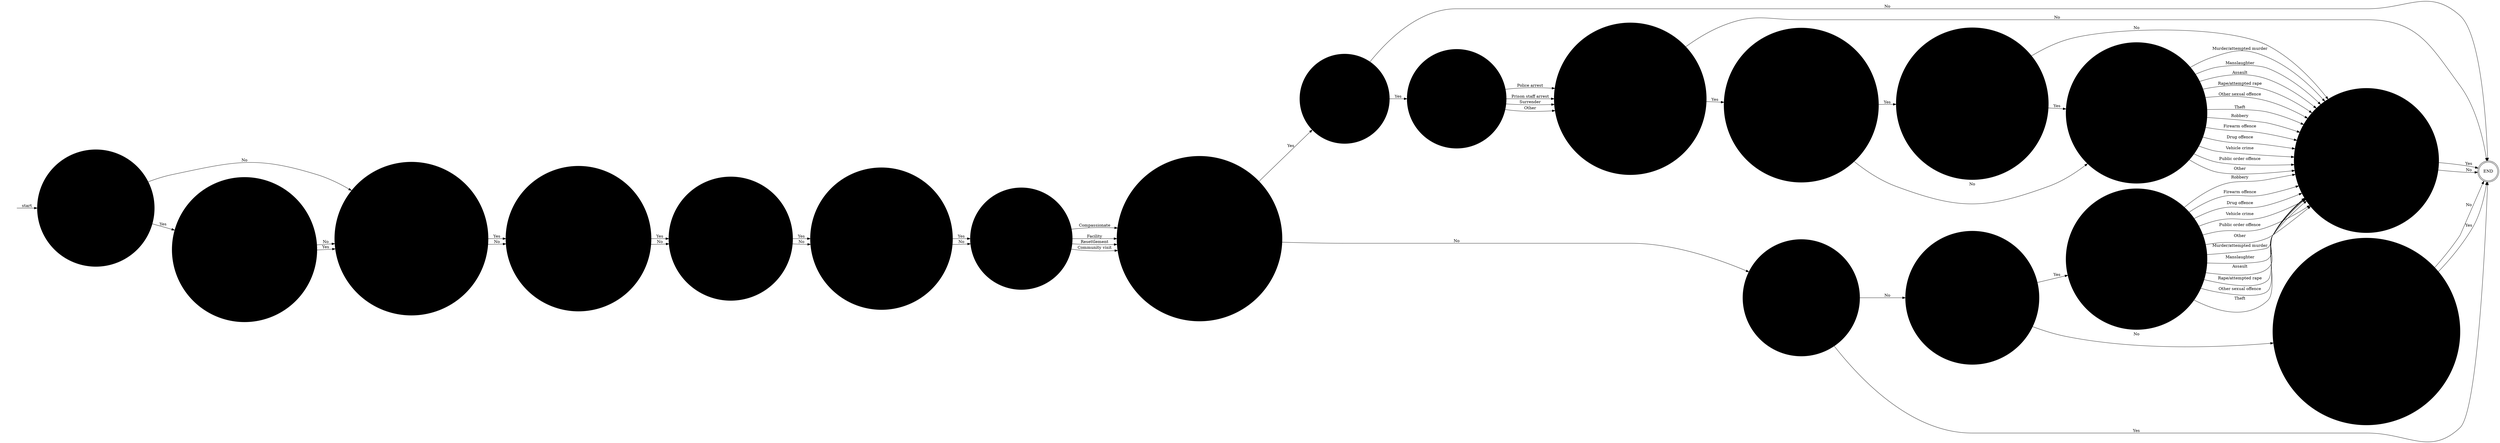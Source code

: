 digraph OLD_TEMPORARY_RELEASE_FAILURE {  rankdir=LR;
  node [shape = circle];
  START_NODE [label="", shape=none];
  START_NODE -> 44885 [label = "start"];
  END_NODE [label="END", shape="doublecircle"];
  44259 [label = "Has the prisoner been charged with a further offence?", style="filled", color="#DDD"];
  44259 -> 44772 [label = "Yes"];
  44259 -> END_NODE [label = "No"];
  44266 [label = "Has the prisoner been charged with a further offence?", style="filled", color="#DDD"];
  44266 -> 44694 [label = "Yes"];
  44266 -> 44602 [label = "No"];
  44345 [label = "Is the incident the subject of a police investigation?", style="filled", color="#DDD"];
  44345 -> 44893 [label = "Yes"];
  44345 -> 44893 [label = "No"];
  44351 [label = "Was the breach charged with a further offence?", style="filled", color="#DDD"];
  44351 -> 44934 [label = "Yes"];
  44351 -> 45160 [label = "No"];
  44358 [label = "Was the breach failing to return on time?", style="filled", color="#DDD"];
  44358 -> END_NODE [label = "Yes"];
  44358 -> 44351 [label = "No"];
  44459 [label = "Is there any media interest in this incident?", style="filled", color="#DDD"];
  44459 -> 44736 [label = "Yes"];
  44459 -> 44736 [label = "No"];
  44602 [label = "Has any prosecution taken place or is any pending?", style="filled", color="#DDD"];
  44602 -> END_NODE [label = "Yes"];
  44602 -> END_NODE [label = "No"];
  44694 [label = "With what offence has the prisoner been charged?", style="filled", color="#DDD"];
  44694 -> 44602 [label = "Murder/attempted murder"];
  44694 -> 44602 [label = "Manslaughter"];
  44694 -> 44602 [label = "Assault"];
  44694 -> 44602 [label = "Rape/attempted rape"];
  44694 -> 44602 [label = "Other sexual offence"];
  44694 -> 44602 [label = "Theft"];
  44694 -> 44602 [label = "Robbery"];
  44694 -> 44602 [label = "Firearm offence"];
  44694 -> 44602 [label = "Drug offence"];
  44694 -> 44602 [label = "Vehicle crime"];
  44694 -> 44602 [label = "Public order offence"];
  44694 -> 44602 [label = "Other"];
  44736 [label = "Has the prison service press office been informed?", style="filled", color="#DDD"];
  44736 -> 44942 [label = "Yes"];
  44736 -> 44942 [label = "No"];
  44772 [label = "Is that offence under the prisoners (return to custody)?", style="filled", color="#DDD"];
  44772 -> 44266 [label = "Yes"];
  44772 -> 44694 [label = "No"];
  44826 [label = "Has prisoner been recaptured?", style="filled", color="#DDD"];
  44826 -> 44997 [label = "Yes"];
  44826 -> END_NODE [label = "No"];
  44885 [label = "Were the police informed of the incident?", style="filled", color="#DDD"];
  44885 -> 44345 [label = "Yes", style="filled", color="#DDD"];
  44885 -> 44893 [label = "No", style="filled", color="#DDD"];
  44893 [label = "Is the incident the subject of an internal investigation?", style="filled", color="#DDD"];
  44893 -> 44926 [label = "Yes"];
  44893 -> 44926 [label = "No"];
  44926 [label = "Is the incident subject to a governor's adjudication?", style="filled", color="#DDD"];
  44926 -> 44459 [label = "Yes"];
  44926 -> 44459 [label = "No"];
  44934 [label = "With what offence has the prisoner been charged?", style="filled", color="#DDD"];
  44934 -> 44602 [label = "Murder/attempted murder"];
  44934 -> 44602 [label = "Manslaughter"];
  44934 -> 44602 [label = "Assault"];
  44934 -> 44602 [label = "Rape/attempted rape"];
  44934 -> 44602 [label = "Other sexual offence"];
  44934 -> 44602 [label = "Theft"];
  44934 -> 44602 [label = "Robbery"];
  44934 -> 44602 [label = "Firearm offence"];
  44934 -> 44602 [label = "Drug offence"];
  44934 -> 44602 [label = "Vehicle crime"];
  44934 -> 44602 [label = "Public order offence"];
  44934 -> 44602 [label = "Other"];
  44942 [label = "What type of licence was breached?", style="filled", color="#DDD"];
  44942 -> 45081 [label = "Compassionate"];
  44942 -> 45081 [label = "Facility"];
  44942 -> 45081 [label = "Resettlement"];
  44942 -> 45081 [label = "Community visit"];
  44997 [label = "How was the prisoner recaptured?", style="filled", color="#DDD"];
  44997 -> 44259 [label = "Police arrest"];
  44997 -> 44259 [label = "Prison staff arrest"];
  44997 -> 44259 [label = "Surrender"];
  44997 -> 44259 [label = "Other"];
  45081 [label = "Was the breach failing to return reported to police as UAL?", style="filled", color="#DDD"];
  45081 -> 44826 [label = "Yes"];
  45081 -> 44358 [label = "No"];
  45160 [label = "Was the breach failing to comply with any other licence conditions?", style="filled", color="#DDD"];
  45160 -> END_NODE [label = "Yes"];
  45160 -> END_NODE [label = "No"];
}
